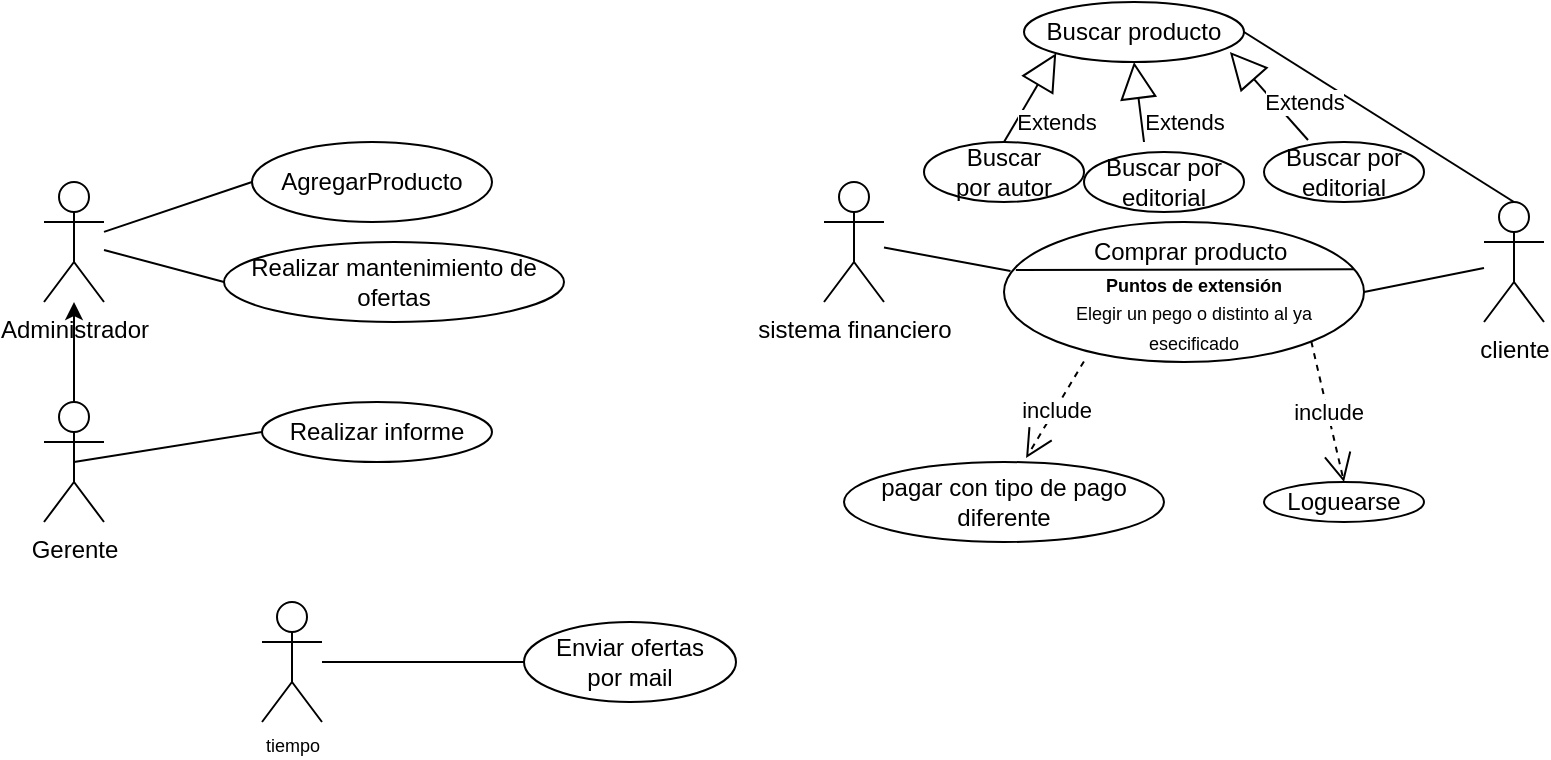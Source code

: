 <mxfile version="16.5.1" type="device"><diagram id="cVj0nXXhoedFu-vOVJX5" name="Página-1"><mxGraphModel dx="1102" dy="1025" grid="1" gridSize="10" guides="1" tooltips="1" connect="1" arrows="1" fold="1" page="1" pageScale="1" pageWidth="827" pageHeight="1169" math="0" shadow="0"><root><mxCell id="0"/><mxCell id="1" parent="0"/><mxCell id="p4dYRJDNqG37yP5oSR6g-1" value="Administrador" style="shape=umlActor;verticalLabelPosition=bottom;verticalAlign=top;html=1;outlineConnect=0;" parent="1" vertex="1"><mxGeometry x="40" y="230" width="30" height="60" as="geometry"/></mxCell><mxCell id="_zl_W49zllVgLeYgq2MP-5" style="edgeStyle=orthogonalEdgeStyle;rounded=0;orthogonalLoop=1;jettySize=auto;html=1;exitX=0.5;exitY=0;exitDx=0;exitDy=0;exitPerimeter=0;" parent="1" source="_zl_W49zllVgLeYgq2MP-3" target="p4dYRJDNqG37yP5oSR6g-1" edge="1"><mxGeometry relative="1" as="geometry"><mxPoint x="55" y="310" as="targetPoint"/></mxGeometry></mxCell><mxCell id="_zl_W49zllVgLeYgq2MP-3" value="Gerente" style="shape=umlActor;verticalLabelPosition=bottom;verticalAlign=top;html=1;outlineConnect=0;" parent="1" vertex="1"><mxGeometry x="40" y="340" width="30" height="60" as="geometry"/></mxCell><mxCell id="_zl_W49zllVgLeYgq2MP-6" value="AgregarProducto" style="ellipse;whiteSpace=wrap;html=1;" parent="1" vertex="1"><mxGeometry x="144" y="210" width="120" height="40" as="geometry"/></mxCell><mxCell id="_zl_W49zllVgLeYgq2MP-7" value="Realizar mantenimiento de ofertas" style="ellipse;whiteSpace=wrap;html=1;" parent="1" vertex="1"><mxGeometry x="130" y="260" width="170" height="40" as="geometry"/></mxCell><mxCell id="_zl_W49zllVgLeYgq2MP-9" value="" style="endArrow=none;html=1;rounded=0;entryX=0;entryY=0.5;entryDx=0;entryDy=0;" parent="1" source="p4dYRJDNqG37yP5oSR6g-1" target="_zl_W49zllVgLeYgq2MP-6" edge="1"><mxGeometry width="50" height="50" relative="1" as="geometry"><mxPoint x="90" y="230" as="sourcePoint"/><mxPoint x="140" y="180" as="targetPoint"/></mxGeometry></mxCell><mxCell id="_zl_W49zllVgLeYgq2MP-10" value="" style="endArrow=none;html=1;rounded=0;entryX=0;entryY=0.5;entryDx=0;entryDy=0;" parent="1" source="p4dYRJDNqG37yP5oSR6g-1" target="_zl_W49zllVgLeYgq2MP-7" edge="1"><mxGeometry width="50" height="50" relative="1" as="geometry"><mxPoint x="110" y="360" as="sourcePoint"/><mxPoint x="160" y="310" as="targetPoint"/></mxGeometry></mxCell><mxCell id="_zl_W49zllVgLeYgq2MP-11" value="sistema financiero" style="shape=umlActor;verticalLabelPosition=bottom;verticalAlign=top;html=1;outlineConnect=0;" parent="1" vertex="1"><mxGeometry x="430" y="230" width="30" height="60" as="geometry"/></mxCell><mxCell id="_zl_W49zllVgLeYgq2MP-15" value="Realizar informe" style="ellipse;whiteSpace=wrap;html=1;" parent="1" vertex="1"><mxGeometry x="149" y="340" width="115" height="30" as="geometry"/></mxCell><mxCell id="_zl_W49zllVgLeYgq2MP-17" value="" style="endArrow=none;html=1;rounded=0;exitX=0.5;exitY=0.5;exitDx=0;exitDy=0;exitPerimeter=0;entryX=0;entryY=0.5;entryDx=0;entryDy=0;" parent="1" source="_zl_W49zllVgLeYgq2MP-3" target="_zl_W49zllVgLeYgq2MP-15" edge="1"><mxGeometry width="50" height="50" relative="1" as="geometry"><mxPoint x="190" y="290" as="sourcePoint"/><mxPoint x="240" y="240" as="targetPoint"/></mxGeometry></mxCell><mxCell id="_zl_W49zllVgLeYgq2MP-18" value="Buscar producto" style="ellipse;whiteSpace=wrap;html=1;" parent="1" vertex="1"><mxGeometry x="530" y="140" width="110" height="30" as="geometry"/></mxCell><mxCell id="_zl_W49zllVgLeYgq2MP-19" value="cliente" style="shape=umlActor;verticalLabelPosition=bottom;verticalAlign=top;html=1;outlineConnect=0;" parent="1" vertex="1"><mxGeometry x="760" y="240" width="30" height="60" as="geometry"/></mxCell><mxCell id="_zl_W49zllVgLeYgq2MP-24" value="" style="endArrow=none;html=1;rounded=0;entryX=1;entryY=0.5;entryDx=0;entryDy=0;exitX=0.5;exitY=0;exitDx=0;exitDy=0;exitPerimeter=0;" parent="1" source="_zl_W49zllVgLeYgq2MP-19" target="_zl_W49zllVgLeYgq2MP-18" edge="1"><mxGeometry width="50" height="50" relative="1" as="geometry"><mxPoint x="480" y="320" as="sourcePoint"/><mxPoint x="530" y="270" as="targetPoint"/></mxGeometry></mxCell><mxCell id="_zl_W49zllVgLeYgq2MP-25" value="Buscar &lt;br&gt;por autor" style="ellipse;whiteSpace=wrap;html=1;" parent="1" vertex="1"><mxGeometry x="480" y="210" width="80" height="30" as="geometry"/></mxCell><mxCell id="_zl_W49zllVgLeYgq2MP-26" value="Buscar por editorial" style="ellipse;whiteSpace=wrap;html=1;" parent="1" vertex="1"><mxGeometry x="560" y="215" width="80" height="30" as="geometry"/></mxCell><mxCell id="_zl_W49zllVgLeYgq2MP-27" value="Buscar por editorial" style="ellipse;whiteSpace=wrap;html=1;" parent="1" vertex="1"><mxGeometry x="650" y="210" width="80" height="30" as="geometry"/></mxCell><mxCell id="_zl_W49zllVgLeYgq2MP-28" value="Extends" style="endArrow=block;endSize=16;endFill=0;html=1;rounded=0;entryX=0;entryY=1;entryDx=0;entryDy=0;exitX=0.5;exitY=0;exitDx=0;exitDy=0;" parent="1" source="_zl_W49zllVgLeYgq2MP-25" target="_zl_W49zllVgLeYgq2MP-18" edge="1"><mxGeometry x="-0.151" y="-17" width="160" relative="1" as="geometry"><mxPoint x="510" y="330" as="sourcePoint"/><mxPoint x="670" y="330" as="targetPoint"/><mxPoint as="offset"/></mxGeometry></mxCell><mxCell id="_zl_W49zllVgLeYgq2MP-29" value="Extends" style="endArrow=block;endSize=16;endFill=0;html=1;rounded=0;entryX=0.5;entryY=1;entryDx=0;entryDy=0;" parent="1" target="_zl_W49zllVgLeYgq2MP-18" edge="1"><mxGeometry x="-0.631" y="-21" width="160" relative="1" as="geometry"><mxPoint x="590" y="210" as="sourcePoint"/><mxPoint x="556.109" y="175.607" as="targetPoint"/><mxPoint as="offset"/></mxGeometry></mxCell><mxCell id="_zl_W49zllVgLeYgq2MP-30" value="Extends" style="endArrow=block;endSize=16;endFill=0;html=1;rounded=0;entryX=0.936;entryY=0.833;entryDx=0;entryDy=0;exitX=0.275;exitY=-0.033;exitDx=0;exitDy=0;entryPerimeter=0;exitPerimeter=0;" parent="1" source="_zl_W49zllVgLeYgq2MP-27" target="_zl_W49zllVgLeYgq2MP-18" edge="1"><mxGeometry x="-0.471" y="-11" width="160" relative="1" as="geometry"><mxPoint x="610" y="225" as="sourcePoint"/><mxPoint x="595" y="180" as="targetPoint"/><mxPoint as="offset"/></mxGeometry></mxCell><mxCell id="_zl_W49zllVgLeYgq2MP-31" value="" style="ellipse;whiteSpace=wrap;html=1;" parent="1" vertex="1"><mxGeometry x="520" y="250" width="180" height="70" as="geometry"/></mxCell><mxCell id="_zl_W49zllVgLeYgq2MP-32" value="" style="endArrow=none;html=1;rounded=0;entryX=0.018;entryY=0.35;entryDx=0;entryDy=0;entryPerimeter=0;" parent="1" source="_zl_W49zllVgLeYgq2MP-11" target="_zl_W49zllVgLeYgq2MP-31" edge="1"><mxGeometry width="50" height="50" relative="1" as="geometry"><mxPoint x="470" y="360" as="sourcePoint"/><mxPoint x="520" y="310" as="targetPoint"/></mxGeometry></mxCell><mxCell id="_zl_W49zllVgLeYgq2MP-33" value="" style="endArrow=none;html=1;rounded=0;exitX=1;exitY=0.5;exitDx=0;exitDy=0;" parent="1" source="_zl_W49zllVgLeYgq2MP-31" target="_zl_W49zllVgLeYgq2MP-19" edge="1"><mxGeometry width="50" height="50" relative="1" as="geometry"><mxPoint x="680" y="310" as="sourcePoint"/><mxPoint x="730" y="260" as="targetPoint"/></mxGeometry></mxCell><mxCell id="_zl_W49zllVgLeYgq2MP-34" value="Loguearse" style="ellipse;whiteSpace=wrap;html=1;" parent="1" vertex="1"><mxGeometry x="650" y="380" width="80" height="20" as="geometry"/></mxCell><mxCell id="_zl_W49zllVgLeYgq2MP-35" value="include" style="endArrow=open;endSize=12;dashed=1;html=1;rounded=0;entryX=0.5;entryY=0;entryDx=0;entryDy=0;exitX=1;exitY=1;exitDx=0;exitDy=0;" parent="1" source="_zl_W49zllVgLeYgq2MP-31" target="_zl_W49zllVgLeYgq2MP-34" edge="1"><mxGeometry width="160" relative="1" as="geometry"><mxPoint x="500" y="330" as="sourcePoint"/><mxPoint x="690" y="350" as="targetPoint"/><mxPoint as="offset"/></mxGeometry></mxCell><mxCell id="_zl_W49zllVgLeYgq2MP-37" value="pagar con tipo de pago diferente" style="ellipse;whiteSpace=wrap;html=1;" parent="1" vertex="1"><mxGeometry x="440" y="370" width="160" height="40" as="geometry"/></mxCell><mxCell id="_zl_W49zllVgLeYgq2MP-39" value="Comprar producto&amp;nbsp;" style="text;html=1;strokeColor=none;fillColor=none;align=center;verticalAlign=middle;whiteSpace=wrap;rounded=0;" parent="1" vertex="1"><mxGeometry x="560" y="250" width="110" height="30" as="geometry"/></mxCell><mxCell id="_zl_W49zllVgLeYgq2MP-40" value="" style="endArrow=none;html=1;rounded=0;entryX=0.972;entryY=0.338;entryDx=0;entryDy=0;entryPerimeter=0;exitX=0.033;exitY=0.343;exitDx=0;exitDy=0;exitPerimeter=0;" parent="1" source="_zl_W49zllVgLeYgq2MP-31" target="_zl_W49zllVgLeYgq2MP-31" edge="1"><mxGeometry width="50" height="50" relative="1" as="geometry"><mxPoint x="520" y="277" as="sourcePoint"/><mxPoint x="700" y="290" as="targetPoint"/></mxGeometry></mxCell><mxCell id="_zl_W49zllVgLeYgq2MP-42" value="&lt;font style=&quot;font-size: 9px&quot;&gt;&lt;b&gt;Puntos de extensión&lt;/b&gt;&lt;br&gt;Elegir un pego o distinto al ya esecificado&lt;/font&gt;" style="text;html=1;strokeColor=none;fillColor=none;align=center;verticalAlign=middle;whiteSpace=wrap;rounded=0;" parent="1" vertex="1"><mxGeometry x="540" y="280" width="150" height="30" as="geometry"/></mxCell><mxCell id="_zl_W49zllVgLeYgq2MP-43" value="tiempo" style="shape=umlActor;verticalLabelPosition=bottom;verticalAlign=top;html=1;outlineConnect=0;fontSize=9;" parent="1" vertex="1"><mxGeometry x="149" y="440" width="30" height="60" as="geometry"/></mxCell><mxCell id="_zl_W49zllVgLeYgq2MP-44" value="&lt;font style=&quot;font-size: 12px&quot;&gt;Enviar ofertas&lt;br&gt;por mail&lt;/font&gt;" style="ellipse;whiteSpace=wrap;html=1;fontSize=9;" parent="1" vertex="1"><mxGeometry x="280" y="450" width="106" height="40" as="geometry"/></mxCell><mxCell id="_zl_W49zllVgLeYgq2MP-45" value="" style="endArrow=none;html=1;rounded=0;fontSize=12;entryX=0;entryY=0.5;entryDx=0;entryDy=0;" parent="1" source="_zl_W49zllVgLeYgq2MP-43" target="_zl_W49zllVgLeYgq2MP-44" edge="1"><mxGeometry width="50" height="50" relative="1" as="geometry"><mxPoint x="180" y="510" as="sourcePoint"/><mxPoint x="230" y="460" as="targetPoint"/></mxGeometry></mxCell><mxCell id="Mrf9yKPCknCCg0wEG9yu-1" value="include" style="endArrow=open;endSize=12;dashed=1;html=1;rounded=0;entryX=0.569;entryY=-0.05;entryDx=0;entryDy=0;exitX=0.222;exitY=0.996;exitDx=0;exitDy=0;exitPerimeter=0;entryPerimeter=0;" parent="1" source="_zl_W49zllVgLeYgq2MP-31" target="_zl_W49zllVgLeYgq2MP-37" edge="1"><mxGeometry width="160" relative="1" as="geometry"><mxPoint x="683.64" y="319.749" as="sourcePoint"/><mxPoint x="700" y="390" as="targetPoint"/><mxPoint as="offset"/></mxGeometry></mxCell></root></mxGraphModel></diagram></mxfile>